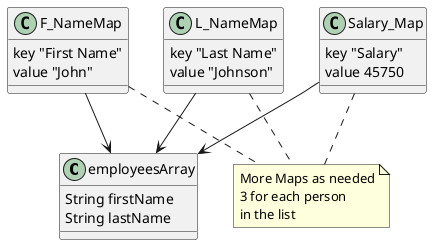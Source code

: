 @startuml
'https://plantuml.com/class-diagram

class employeesArray {
    String firstName
    String lastName
}

class F_NameMap {
    key "First Name"
    value "John"
}

class L_NameMap {
    key "Last Name"
    value "Johnson"
}

class Salary_Map {
    key "Salary"
    value 45750
}

note "More Maps as needed\n3 for each person\nin the list" as N1

F_NameMap --> employeesArray
L_NameMap --> employeesArray
Salary_Map --> employeesArray

F_NameMap .. N1
L_NameMap .. N1
Salary_Map .. N1

@enduml